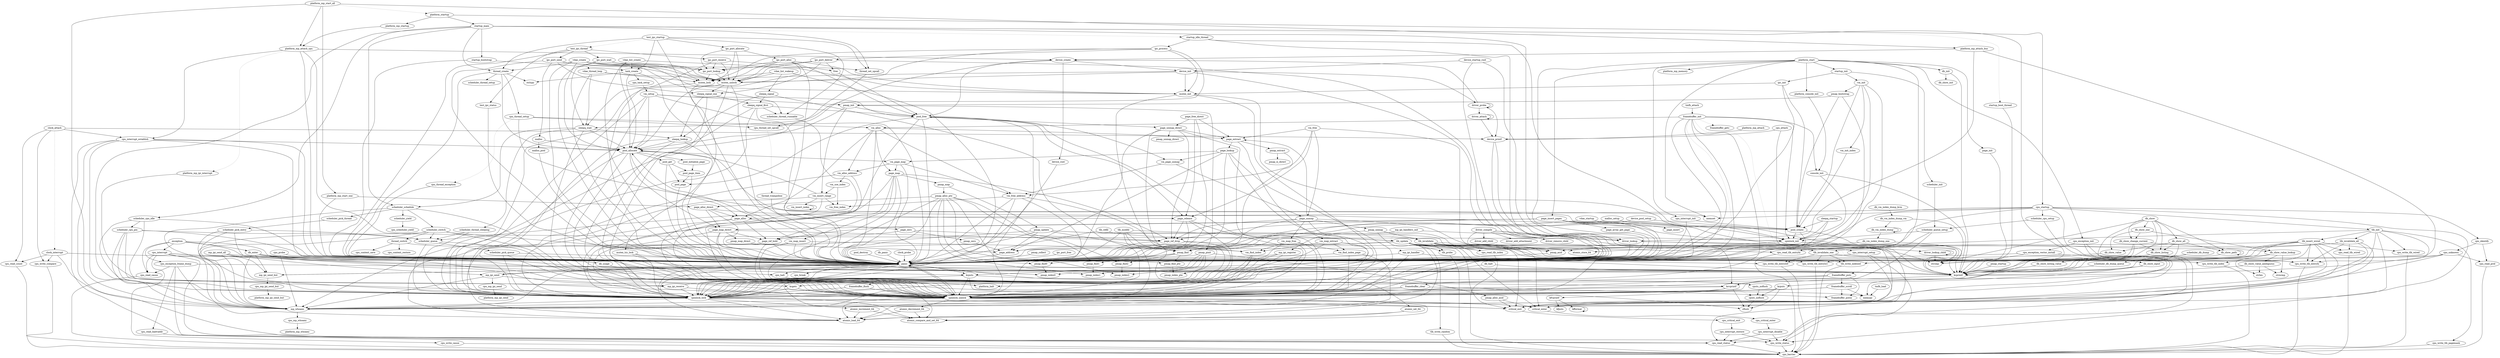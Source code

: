digraph callgraph {
"pmap_zero" -> "page_address" [style=solid];
"mp_ipi_receive" -> "panic" [style=solid];
"mp_ipi_receive" -> "spinlock_lock" [style=solid];
"mp_ipi_receive" -> "spinlock_unlock" [style=solid];
"kfformat" -> "kfformat" [style=solid];
"vm_init_index" -> "pool_create" [style=solid];
"db_show_one" -> "db_show_change_current" [style=solid];
"db_show_one" -> "db_show_value" [style=solid];
"db_show_one" -> "db_show_value_lookup" [style=solid];
"platform_console_init" -> "console_init" [style=solid];
"db_vm_index_dump_one" -> "page_address" [style=solid];
"db_vm_index_dump_one" -> "kcprintf" [style=solid];
"page_insert_pages" -> "page_ref_drop" [style=solid];
"page_insert_pages" -> "page_ref_hold" [style=solid];
"page_insert_pages" -> "spinlock_unlock" [style=solid];
"page_insert_pages" -> "page_array_get_page" [style=solid];
"page_insert_pages" -> "panic" [style=solid];
"page_insert_pages" -> "spinlock_lock" [style=solid];
"page_insert_pages" -> "page_insert" [style=solid];
"page_insert_pages" -> "kcprintf" [style=solid];
"page_insert_pages" -> "page_map_direct" [style=solid];
"driver_lookup_child" -> "driver_lookup_child" [style=solid];
"driver_lookup_child" -> "strcmp" [style=solid];
"framebuffer_putc" -> "spinlock_lock" [style=solid];
"framebuffer_putc" -> "spinlock_unlock" [style=solid];
"framebuffer_putc" -> "framebuffer_scroll" [style=solid];
"framebuffer_putc" -> "framebuffer_putxy" [style=solid];
"cpu_exception_init" -> "cpu_exception_vector_install" [style=solid];
"cpu_exception_init" -> "cpu_read_status" [style=solid];
"cpu_exception_init" -> "cpu_write_status" [style=solid];
"pool_allocate" -> "spinlock_unlock" [style=solid];
"pool_allocate" -> "pool_initialize_page" [style=solid];
"pool_allocate" -> "page_alloc" [style=solid];
"pool_allocate" -> "panic" [style=solid];
"pool_allocate" -> "vm_page_map" [style=solid];
"pool_allocate" -> "spinlock_lock" [style=solid];
"pool_allocate" -> "pool_get" [style=solid];
"pool_allocate" -> "page_map_direct" [style=solid];
"page_free_direct" -> "page_release" [style=solid];
"page_free_direct" -> "page_extract" [style=solid];
"page_free_direct" -> "panic" [style=solid];
"page_free_direct" -> "page_unmap_direct" [style=solid];
"cpu_mp_ipi_send" -> "platform_mp_ipi_send" [style=solid];
"kcputs" -> "spinlock_lock" [style=solid];
"kcputs" -> "cflush" [style=solid];
"kcputs" -> "spinlock_unlock" [style=solid];
"kcputs" -> "cputs_noflush" [style=solid];
"page_map_direct" -> "page_ref_drop" [style=solid];
"page_map_direct" -> "page_ref_hold" [style=solid];
"page_map_direct" -> "panic" [style=solid];
"page_map_direct" -> "spinlock_lock" [style=solid];
"page_map_direct" -> "spinlock_unlock" [style=solid];
"page_map_direct" -> "pmap_map_direct" [style=solid];
"pool_create" -> "spinlock_init" [style=solid];
"pool_create" -> "kcprintf" [style=solid];
"pool_create" -> "panic" [style=solid];
"malloc" -> "malloc_pool" [style=solid];
"malloc" -> "pool_allocate" [style=solid];
"vm_map_insert" -> "pool_allocate" [style=solid];
"vm_map_insert" -> "panic" [style=solid];
"vm_map_insert" -> "spinlock_lock" [style=solid];
"vm_map_insert" -> "spinlock_unlock" [style=solid];
"vm_map_insert" -> "vm_find_index" [style=solid];
"platform_mp_startup" -> "platform_mp_attach_cpu" [style=solid];
"thread_trampoline" -> "panic" [style=solid];
"page_ref_drop" -> "panic" [style=solid];
"page_ref_drop" -> "spinlock_lock" [style=solid];
"page_ref_drop" -> "spinlock_unlock" [style=solid];
"page_lookup" -> "page_address" [style=solid];
"page_lookup" -> "vm_page_unmap" [style=solid];
"page_lookup" -> "spinlock_unlock" [style=solid];
"page_lookup" -> "panic" [style=solid];
"page_lookup" -> "vm_page_map" [style=solid];
"page_lookup" -> "spinlock_lock" [style=solid];
"page_extract" -> "vm_map_extract" [style=solid];
"page_extract" -> "pmap_extract" [style=solid];
"page_extract" -> "page_lookup" [style=solid];
"pmap_collect" -> "panic" [style=solid];
"scheduler_pick_entry" -> "spinlock_lock" [style=solid];
"scheduler_pick_entry" -> "scheduler_queue" [style=solid];
"scheduler_pick_entry" -> "mp_whoami" [style=solid];
"scheduler_pick_entry" -> "spinlock_unlock" [style=solid];
"pmap_map" -> "pmap_alloc_pte" [style=solid];
"pmap_map" -> "pmap_update" [style=solid];
"scheduler_cpu_setup" -> "scheduler_queue_setup" [style=solid];
"scheduler_cpu_setup" -> "mp_whoami" [style=solid];
"vm_setup" -> "pool_allocate" [style=solid];
"vm_setup" -> "spinlock_init" [style=solid];
"vm_setup" -> "spinlock_lock" [style=solid];
"vm_setup" -> "spinlock_unlock" [style=solid];
"vm_setup" -> "pool_free" [style=solid];
"vm_setup" -> "pmap_init" [style=solid];
"cputc_noflush" -> "cflush" [style=solid];
"tmfb_load" -> "memcpy" [style=solid];
"ipc_port_lookup" -> "mutex_lock" [style=solid];
"ipc_port_lookup" -> "mutex_unlock" [style=solid];
"pmap_alloc_asid" -> "critical_exit" [style=solid];
"pmap_alloc_asid" -> "critical_enter" [style=solid];
"cpu_probe" -> "mp_whoami" [style=solid];
"cpu_probe" -> "panic" [style=solid];
"sleepq_signal_one" -> "sleepq_lookup" [style=solid];
"sleepq_signal_one" -> "spinlock_unlock" [style=solid];
"sleepq_signal_one" -> "sleepq_signal_first" [style=solid];
"tlb_init" -> "cpu_write_tlb_entryhi" [style=solid];
"tlb_init" -> "tlb_invalidate_all" [style=solid];
"tlb_init" -> "pmap_asid" [style=solid];
"tlb_init" -> "tlb_insert_wired" [style=solid];
"tlb_init" -> "cpu_write_tlb_wired" [style=solid];
"tlb_init" -> "cpu_write_tlb_pagemask" [style=solid];
"tlb_init" -> "critical_enter" [style=solid];
"tlb_init" -> "critical_exit" [style=solid];
"vm_page_map" -> "vm_free_address" [style=solid];
"vm_page_map" -> "vm_alloc_address" [style=solid];
"vm_page_map" -> "page_map" [style=solid];
"vm_page_map" -> "panic" [style=solid];
"thread_switch" -> "cpu_context_restore" [style=solid];
"thread_switch" -> "cpu_context_save" [style=solid];
"thread_switch" -> "panic" [style=solid];
"critical_enter" -> "cpu_critical_enter" [style=solid];
"tlb_modify" -> "pmap_find" [style=solid];
"tlb_modify" -> "atomic_set_64" [style=solid];
"tlb_modify" -> "tlb_update" [style=solid];
"tlb_modify" -> "panic" [style=solid];
"tlb_modify" -> "atomic_load_64" [style=solid];
"pmap_update" -> "pmap_find" [style=solid];
"pmap_update" -> "page_address" [style=solid];
"pmap_update" -> "panic" [style=solid];
"pmap_update" -> "atomic_load_64" [style=solid];
"pmap_update" -> "tlb_invalidate" [style=solid];
"pmap_update" -> "atomic_store_64" [style=solid];
"scheduler_switch" -> "panic" [style=solid];
"scheduler_switch" -> "scheduler_queue" [style=solid];
"scheduler_switch" -> "atomic_load_64" [style=solid];
"scheduler_switch" -> "mp_whoami" [style=solid];
"scheduler_switch" -> "thread_switch" [style=solid];
"scheduler_switch" -> "spinlock_unlock" [style=solid];
"page_alloc_direct" -> "page_release" [style=solid];
"page_alloc_direct" -> "page_alloc" [style=solid];
"page_alloc_direct" -> "panic" [style=solid];
"page_alloc_direct" -> "page_map_direct" [style=solid];
"mutex_init" -> "spinlock_lock" [style=solid];
"mutex_init" -> "spinlock_init" [style=solid];
"mutex_init" -> "spinlock_unlock" [style=solid];
"vm_page_unmap" -> "vm_free_address" [style=solid];
"vm_page_unmap" -> "page_unmap" [style=solid];
"platform_start" -> "page_init" [style=solid];
"platform_start" -> "db_init" [style=solid];
"platform_start" -> "startup_init" [style=solid];
"platform_start" -> "cpu_interrupt_init" [style=solid];
"platform_start" -> "platform_console_init" [style=solid];
"platform_start" -> "memset" [style=solid];
"platform_start" -> "page_insert_pages" [style=solid];
"platform_start" -> "cpu_exception_init" [style=solid];
"platform_start" -> "panic" [style=solid];
"platform_start" -> "kcputs" [style=solid];
"platform_start" -> "platform_mp_memory" [style=solid];
"mp_whoami" -> "cpu_mp_whoami" [style=solid];
"vdae_create" -> "mutex_init" [style=solid];
"vdae_create" -> "mutex_unlock" [style=solid];
"vdae_create" -> "scheduler_thread_runnable" [style=solid];
"vdae_create" -> "mutex_lock" [style=solid];
"vdae_create" -> "thread_create" [style=solid];
"vdae_create" -> "thread_set_upcall" [style=solid];
"vdae_create" -> "panic" [style=solid];
"vdae_create" -> "pool_allocate" [style=solid];
"vdae_create" -> "vdae_thread_loop" [style=dotted];
"platform_mp_start_all" -> "mp_whoami" [style=solid];
"platform_mp_start_all" -> "platform_startup" [style=dotted];
"platform_mp_start_all" -> "platform_mp_attach_cpu" [style=solid];
"platform_mp_start_all" -> "platform_mp_start_one" [style=solid];
"platform_mp_start_all" -> "platform_mp_attach_bus" [style=solid];
"driver_compile" -> "driver_add_child" [style=solid];
"driver_compile" -> "driver_lookup" [style=solid];
"driver_compile" -> "driver_add_attachment" [style=solid];
"driver_compile" -> "strcmp" [style=solid];
"driver_compile" -> "panic" [style=solid];
"driver_compile" -> "driver_remove_child" [style=solid];
"cpu_interrupt_establish" -> "pool_allocate" [style=solid];
"cpu_interrupt_establish" -> "panic" [style=solid];
"cpu_interrupt_establish" -> "mp_whoami" [style=solid];
"cpu_interrupt_establish" -> "cpu_write_status" [style=solid];
"cpu_interrupt_establish" -> "cpu_read_status" [style=solid];
"cpu_interrupt_establish" -> "kcprintf" [style=solid];
"vdae_list_wakeup" -> "mutex_lock" [style=solid];
"vdae_list_wakeup" -> "sleepq_signal" [style=solid];
"vdae_list_wakeup" -> "mutex_unlock" [style=solid];
"vdae_list_wakeup" -> "panic" [style=solid];
"kcputc" -> "spinlock_lock" [style=solid];
"kcputc" -> "cflush" [style=solid];
"kcputc" -> "cputc_noflush" [style=solid];
"kcputc" -> "spinlock_unlock" [style=solid];
"cpu_read_tlb_wired" -> "cpu_barrier" [style=solid];
"device_printf" -> "kcvprintf" [style=solid];
"device_printf" -> "kcprintf" [style=solid];
"vm_insert_index" -> "vm_insert_index" [style=solid];
"test_ipc_status" -> "kcprintf" [style=solid];
"framebuffer_scroll" -> "spinlock_lock" [style=solid];
"framebuffer_scroll" -> "spinlock_unlock" [style=solid];
"framebuffer_scroll" -> "memcpy" [style=solid];
"framebuffer_scroll" -> "framebuffer_putxy" [style=solid];
"clock_interrupt" -> "cpu_read_count" [style=solid];
"clock_interrupt" -> "panic" [style=solid];
"clock_interrupt" -> "cpu_write_compare" [style=solid];
"clock_interrupt" -> "mp_whoami" [style=solid];
"driver_lookup" -> "driver_lookup_child" [style=solid];
"driver_lookup" -> "strcmp" [style=solid];
"driver_lookup" -> "panic" [style=solid];
"db_show_value_lookup" -> "strlen" [style=solid];
"db_show_value_lookup" -> "strcmp" [style=solid];
"db_show_value_lookup" -> "db_show_value_ambiguous" [style=solid];
"db_show_value_lookup" -> "strncmp" [style=solid];
"test_ipc_startup" -> "scheduler_thread_runnable" [style=solid];
"test_ipc_startup" -> "thread_create" [style=solid];
"test_ipc_startup" -> "thread_set_upcall" [style=solid];
"test_ipc_startup" -> "task_create" [style=solid];
"test_ipc_startup" -> "test_ipc_thread" [style=dotted];
"test_ipc_startup" -> "panic" [style=solid];
"test_ipc_startup" -> "ipc_port_allocate" [style=solid];
"page_array_get_page" -> "panic" [style=solid];
"platform_mp_attach_cpu" -> "platform_mp_ipi_interrupt" [style=dotted];
"platform_mp_attach_cpu" -> "cpu_interrupt_establish" [style=solid];
"platform_mp_attach_cpu" -> "device_create" [style=solid];
"platform_mp_attach_cpu" -> "panic" [style=solid];
"platform_mp_attach_cpu" -> "driver_lookup" [style=solid];
"mp_ipi_handler" -> "mp_whoami" [style=solid];
"mp_ipi_handler" -> "panic" [style=solid];
"mp_ipi_handler" -> "kcprintf" [style=solid];
"page_alloc" -> "spinlock_lock" [style=solid];
"page_alloc" -> "page_zero" [style=solid];
"page_alloc" -> "spinlock_unlock" [style=solid];
"page_alloc" -> "page_ref_hold" [style=solid];
"device_create" -> "device_root" [style=solid];
"device_create" -> "device_init" [style=solid];
"device_create" -> "pool_free" [style=solid];
"device_create" -> "pool_allocate" [style=solid];
"atomic_decrement_64" -> "atomic_load_64" [style=solid];
"atomic_decrement_64" -> "atomic_compare_and_set_64" [style=solid];
"vm_free" -> "vm_free_address" [style=solid];
"vm_free" -> "page_release" [style=solid];
"vm_free" -> "page_unmap" [style=solid];
"vm_free" -> "panic" [style=solid];
"vm_free" -> "page_extract" [style=solid];
"cpu_critical_exit" -> "cpu_interrupt_restore" [style=solid];
"vdae_list_create" -> "task_create" [style=solid];
"vdae_list_create" -> "mutex_init" [style=solid];
"vdae_list_create" -> "panic" [style=solid];
"vdae_list_create" -> "pool_allocate" [style=solid];
"vdae_startup" -> "panic" [style=solid];
"vdae_startup" -> "pool_create" [style=solid];
"tlb_insert_wired" -> "cpu_write_tlb_entryhi" [style=solid];
"tlb_insert_wired" -> "pmap_asid" [style=solid];
"tlb_insert_wired" -> "cpu_read_tlb_wired" [style=solid];
"tlb_insert_wired" -> "cpu_write_tlb_wired" [style=solid];
"tlb_insert_wired" -> "cpu_write_tlb_entrylo1" [style=solid];
"tlb_insert_wired" -> "tlb_write_indexed" [style=solid];
"tlb_insert_wired" -> "critical_enter" [style=solid];
"tlb_insert_wired" -> "critical_exit" [style=solid];
"tlb_insert_wired" -> "cpu_write_tlb_index" [style=solid];
"tlb_insert_wired" -> "cpu_write_tlb_entrylo0" [style=solid];
"cpu_read_tlb_entryhi" -> "cpu_barrier" [style=solid];
"pmap_init" -> "pool_free" [style=solid];
"pmap_init" -> "vm_insert_range" [style=solid];
"pmap_init" -> "pmap_pinit" [style=solid];
"pmap_init" -> "pool_allocate" [style=solid];
"scheduler_pick_thread" -> "scheduler_pick_entry" [style=solid];
"pmap_find2" -> "pmap_index2" [style=solid];
"db_show_change_current" -> "db_show_value_lookup" [style=solid];
"db_show_change_current" -> "db_show_listing" [style=solid];
"db_show_change_current" -> "strcmp" [style=solid];
"db_show_change_current" -> "kcprintf" [style=solid];
"mp_ipi_handlers_init" -> "mp_ipi_handler" [style=dotted];
"mp_ipi_handlers_init" -> "spinlock_init" [style=solid];
"mp_ipi_handlers_init" -> "mp_ipi_register" [style=solid];
"scheduler_queue" -> "spinlock_lock" [style=solid];
"scheduler_queue" -> "spinlock_unlock" [style=solid];
"scheduler_queue" -> "scheduler_pick_queue" [style=solid];
"ipc_init" -> "mutex_init" [style=solid];
"ipc_init" -> "panic" [style=solid];
"ipc_init" -> "pool_create" [style=solid];
"ipc_port_free" -> "panic" [style=solid];
"pmap_pinit" -> "pmap_alloc_asid" [style=solid];
"pmap_pinit" -> "pmap_index1" [style=solid];
"pmap_pinit" -> "pmap_index_pte" [style=solid];
"pmap_pinit" -> "pmap_index2" [style=solid];
"pmap_pinit" -> "panic" [style=solid];
"pmap_pinit" -> "pmap_index0" [style=solid];
"db_usage" -> "kcprintf" [style=solid];
"cpu_write_cause" -> "cpu_barrier" [style=solid];
"scheduler_queue_setup" -> "spinlock_lock" [style=solid];
"scheduler_queue_setup" -> "spinlock_init" [style=solid];
"scheduler_queue_setup" -> "spinlock_unlock" [style=solid];
"vm_alloc" -> "vm_free_address" [style=solid];
"vm_alloc" -> "page_alloc" [style=solid];
"vm_alloc" -> "page_extract" [style=solid];
"vm_alloc" -> "panic" [style=solid];
"vm_alloc" -> "vm_alloc_address" [style=solid];
"vm_alloc" -> "page_map" [style=solid];
"cpu_interrupt" -> "mp_whoami" [style=solid];
"cpu_interrupt" -> "cpu_write_cause" [style=solid];
"cpu_interrupt" -> "panic" [style=solid];
"cpu_interrupt" -> "cpu_read_status" [style=solid];
"cpu_interrupt" -> "cpu_read_cause" [style=solid];
"cpu_interrupt" -> "kcprintf" [style=solid];
"atomic_increment_64" -> "atomic_load_64" [style=solid];
"atomic_increment_64" -> "atomic_compare_and_set_64" [style=solid];
"tlb_invalidate_one" -> "cpu_write_tlb_entryhi" [style=solid];
"tlb_invalidate_one" -> "cpu_write_tlb_entrylo1" [style=solid];
"tlb_invalidate_one" -> "tlb_write_indexed" [style=solid];
"tlb_invalidate_one" -> "cpu_write_tlb_index" [style=solid];
"tlb_invalidate_one" -> "cpu_write_tlb_entrylo0" [style=solid];
"cpu_interrupt_disable" -> "cpu_write_status" [style=solid];
"cpu_interrupt_disable" -> "cpu_read_status" [style=solid];
"sleepq_startup" -> "panic" [style=solid];
"sleepq_startup" -> "spinlock_init" [style=solid];
"sleepq_startup" -> "pool_create" [style=solid];
"tlb_refill" -> "tlb_update" [style=solid];
"tlb_refill" -> "panic" [style=solid];
"db_vm_index_dump_vm" -> "db_vm_index_dump" [style=solid];
"db_vm_index_dump_vm" -> "kcprintf" [style=solid];
"cpu_interrupt_init" -> "panic" [style=solid];
"cpu_interrupt_init" -> "pool_create" [style=solid];
"vm_alloc_address" -> "spinlock_lock" [style=solid];
"vm_alloc_address" -> "spinlock_unlock" [style=solid];
"vm_alloc_address" -> "vm_use_index" [style=solid];
"cpu_critical_enter" -> "cpu_interrupt_disable" [style=solid];
"spinlock_unlock" -> "mp_whoami" [style=solid];
"spinlock_unlock" -> "atomic_compare_and_set_64" [style=solid];
"spinlock_unlock" -> "atomic_decrement_64" [style=solid];
"spinlock_unlock" -> "panic" [style=solid];
"spinlock_unlock" -> "atomic_load_64" [style=solid];
"spinlock_unlock" -> "critical_exit" [style=solid];
"spinlock_unlock" -> "critical_enter" [style=solid];
"ipc_port_send" -> "mutex_lock" [style=solid];
"ipc_port_send" -> "sleepq_signal_one" [style=solid];
"ipc_port_send" -> "mutex_unlock" [style=solid];
"ipc_port_send" -> "panic" [style=solid];
"ipc_port_send" -> "ipc_port_lookup" [style=solid];
"ipc_port_send" -> "malloc" [style=solid];
"kcvprintf" -> "spinlock_lock" [style=solid];
"kcvprintf" -> "cflush" [style=solid];
"kcvprintf" -> "cputc_noflush" [style=dotted];
"kcvprintf" -> "spinlock_unlock" [style=solid];
"kcvprintf" -> "kfvprintf" [style=solid];
"malloc_pool" -> "panic" [style=solid];
"kcgetc" -> "spinlock_lock" [style=solid];
"kcgetc" -> "spinlock_unlock" [style=solid];
"cpu_thread_setup" -> "cpu_thread_set_upcall" [style=solid];
"cpu_thread_setup" -> "cpu_thread_exception" [style=dotted];
"cpu_thread_setup" -> "vm_alloc" [style=solid];
"cpu_thread_setup" -> "memset" [style=solid];
"mp_ipi_send_but" -> "cpu_mp_ipi_send_but" [style=solid];
"mp_ipi_send_but" -> "panic" [style=solid];
"cpu_attach" -> "device_printf" [style=solid];
"cpu_attach" -> "cpu_interrupt_setup" [style=solid];
"mp_ipi_register" -> "panic" [style=solid];
"mp_ipi_register" -> "spinlock_lock" [style=solid];
"mp_ipi_register" -> "spinlock_unlock" [style=solid];
"db_show_input" -> "kcgetc" [style=solid];
"db_show_input" -> "kcputc" [style=solid];
"db_show_input" -> "kcprintf" [style=solid];
"malloc_setup" -> "panic" [style=solid];
"malloc_setup" -> "pool_create" [style=solid];
"page_map" -> "vm_map_insert" [style=solid];
"page_map" -> "page_ref_drop" [style=solid];
"page_map" -> "page_ref_hold" [style=solid];
"page_map" -> "panic" [style=solid];
"page_map" -> "pmap_map" [style=solid];
"page_map" -> "spinlock_lock" [style=solid];
"page_map" -> "spinlock_unlock" [style=solid];
"cpu_read_prid" -> "cpu_barrier" [style=solid];
"cpu_read_status" -> "cpu_barrier" [style=solid];
"cpu_write_status" -> "cpu_barrier" [style=solid];
"ipc_port_alloc" -> "mutex_lock" [style=solid];
"ipc_port_alloc" -> "mutex_init" [style=solid];
"ipc_port_alloc" -> "panic" [style=solid];
"ipc_port_alloc" -> "pool_allocate" [style=solid];
"ipc_port_alloc" -> "mutex_unlock" [style=solid];
"ipc_port_alloc" -> "pool_free" [style=solid];
"ipc_port_alloc" -> "ipc_port_lookup" [style=solid];
"cpu_read_tlb_index" -> "cpu_barrier" [style=solid];
"framebuffer_clear" -> "spinlock_lock" [style=solid];
"framebuffer_clear" -> "spinlock_unlock" [style=solid];
"framebuffer_clear" -> "framebuffer_putxy" [style=solid];
"db_show" -> "db_show_change_current" [style=solid];
"db_show" -> "db_show_path" [style=solid];
"db_show" -> "db_show_all" [style=solid];
"db_show" -> "db_show_one" [style=solid];
"db_show" -> "strcmp" [style=solid];
"db_show" -> "db_show_input" [style=solid];
"db_show" -> "db_show_listing" [style=solid];
"db_show" -> "kcprintf" [style=solid];
"cpu_startup" -> "page_alloc" [style=solid];
"cpu_startup" -> "cpu_identify" [style=solid];
"cpu_startup" -> "page_address" [style=solid];
"cpu_startup" -> "tlb_init" [style=solid];
"cpu_startup" -> "panic" [style=solid];
"cpu_startup" -> "scheduler_cpu_setup" [style=solid];
"cpu_startup" -> "mp_whoami" [style=solid];
"cpu_startup" -> "memset" [style=solid];
"cpu_startup" -> "cpu_write_status" [style=solid];
"pool_free" -> "page_release" [style=solid];
"pool_free" -> "vm_page_unmap" [style=solid];
"pool_free" -> "spinlock_unlock" [style=solid];
"pool_free" -> "page_unmap_direct" [style=solid];
"pool_free" -> "panic" [style=solid];
"pool_free" -> "spinlock_lock" [style=solid];
"pool_free" -> "pool_page" [style=solid];
"kfvprintf" -> "kfformat" [style=solid];
"kfvprintf" -> "kfputs" [style=solid];
"cpu_mp_ipi_send_but" -> "platform_mp_ipi_send_but" [style=solid];
"scheduler_thread_sleeping" -> "spinlock_lock" [style=solid];
"scheduler_thread_sleeping" -> "scheduler_queue" [style=solid];
"db_vm_index_dump_kvm" -> "db_vm_index_dump_vm" [style=solid];
"sleepq_signal_first" -> "scheduler_thread_runnable" [style=solid];
"sleepq_signal_first" -> "panic" [style=solid];
"sleepq_signal_first" -> "atomic_load_64" [style=solid];
"sleepq_signal_first" -> "mp_whoami" [style=solid];
"sleepq_signal_first" -> "pool_free" [style=solid];
"task_create" -> "cpu_task_setup" [style=solid];
"task_create" -> "panic" [style=solid];
"task_create" -> "pool_allocate" [style=solid];
"task_create" -> "strlcpy" [style=solid];
"pmap_bootstrap" -> "panic" [style=solid];
"pmap_bootstrap" -> "pmap_init" [style=solid];
"pmap_bootstrap" -> "pool_create" [style=solid];
"cpu_read_count" -> "cpu_barrier" [style=solid];
"db_init" -> "db_show_init" [style=solid];
"db_init" -> "kcprintf" [style=solid];
"cpu_halt" -> "platform_halt" [style=solid];
"tlb_invalidate" -> "cpu_write_tlb_entryhi" [style=solid];
"tlb_invalidate" -> "tlb_probe" [style=solid];
"tlb_invalidate" -> "critical_exit" [style=solid];
"tlb_invalidate" -> "cpu_read_tlb_index" [style=solid];
"tlb_invalidate" -> "critical_enter" [style=solid];
"tlb_invalidate" -> "tlb_invalidate_one" [style=solid];
"tlb_invalidate" -> "pmap_asid" [style=solid];
"vm_use_index" -> "vm_free_index" [style=solid];
"vm_use_index" -> "vm_insert_range" [style=solid];
"cpu_task_setup" -> "vm_setup" [style=solid];
"cpu_interrupt_setup" -> "panic" [style=solid];
"cpu_interrupt_setup" -> "cpu_read_status" [style=solid];
"cpu_interrupt_setup" -> "cpu_write_status" [style=solid];
"mp_ipi_send_all" -> "mp_ipi_send_but" [style=solid];
"mp_ipi_send_all" -> "panic" [style=solid];
"mp_ipi_send_all" -> "mp_whoami" [style=solid];
"mp_ipi_send_all" -> "mp_ipi_send" [style=solid];
"pmap_find1" -> "pmap_index1" [style=solid];
"cpu_write_tlb_wired" -> "cpu_barrier" [style=solid];
"scheduler_db_dump_queue" -> "kcprintf" [style=solid];
"cpu_write_tlb_entrylo0" -> "cpu_barrier" [style=solid];
"db_show_value_ambiguous" -> "strlen" [style=solid];
"db_show_value_ambiguous" -> "strncmp" [style=solid];
"db_show_value_ambiguous" -> "kcprintf" [style=solid];
"cpu_mp_whoami" -> "platform_mp_whoami" [style=solid];
"mutex_try_lock" -> "panic" [style=solid];
"mutex_try_lock" -> "spinlock_lock" [style=solid];
"mutex_try_lock" -> "spinlock_unlock" [style=solid];
"pmap_alloc_pte" -> "pmap_index1" [style=solid];
"pmap_alloc_pte" -> "page_alloc_direct" [style=solid];
"pmap_alloc_pte" -> "pmap_find_pte" [style=solid];
"pmap_alloc_pte" -> "pmap_find0" [style=solid];
"pmap_alloc_pte" -> "pmap_find2" [style=solid];
"pmap_alloc_pte" -> "pmap_index2" [style=solid];
"pmap_alloc_pte" -> "panic" [style=solid];
"pmap_alloc_pte" -> "pmap_find1" [style=solid];
"pmap_alloc_pte" -> "pmap_index0" [style=solid];
"scheduler_pick_queue" -> "panic" [style=solid];
"scheduler_pick_queue" -> "spinlock_lock" [style=solid];
"scheduler_pick_queue" -> "spinlock_unlock" [style=solid];
"page_unmap_direct" -> "page_ref_drop" [style=solid];
"page_unmap_direct" -> "pmap_unmap_direct" [style=solid];
"page_unmap_direct" -> "page_extract" [style=solid];
"page_unmap_direct" -> "panic" [style=solid];
"page_unmap_direct" -> "spinlock_lock" [style=solid];
"page_unmap_direct" -> "spinlock_unlock" [style=solid];
"device_startup_root" -> "panic" [style=solid];
"device_startup_root" -> "device_init" [style=solid];
"device_startup_root" -> "driver_lookup" [style=solid];
"framebuffer_init" -> "framebuffer_getc" [style=dotted];
"framebuffer_init" -> "console_init" [style=solid];
"framebuffer_init" -> "vm_alloc" [style=solid];
"framebuffer_init" -> "framebuffer_clear" [style=solid];
"framebuffer_init" -> "framebuffer_putc" [style=dotted];
"framebuffer_init" -> "panic" [style=solid];
"framebuffer_init" -> "spinlock_lock" [style=solid];
"framebuffer_init" -> "spinlock_init" [style=solid];
"framebuffer_init" -> "spinlock_unlock" [style=solid];
"framebuffer_init" -> "framebuffer_flush" [style=dotted];
"cpu_exception_vector_install" -> "memcpy" [style=solid];
"cpu_exception_vector_install" -> "kcprintf" [style=solid];
"cpu_exception_vector_install" -> "panic" [style=solid];
"pool_get" -> "panic" [style=solid];
"pool_get" -> "pool_page_item" [style=solid];
"pool_get" -> "pool_page" [style=solid];
"tlb_write_indexed" -> "cpu_barrier" [style=solid];
"clock_attach" -> "device_printf" [style=solid];
"clock_attach" -> "cpu_write_compare" [style=solid];
"clock_attach" -> "clock_interrupt" [style=dotted];
"clock_attach" -> "cpu_interrupt_establish" [style=solid];
"clock_attach" -> "cpu_read_count" [style=solid];
"vm_find_index" -> "spinlock_lock" [style=solid];
"vm_find_index" -> "spinlock_unlock" [style=solid];
"vdae_thread_loop" -> "mutex_lock" [style=solid];
"vdae_thread_loop" -> "mutex_unlock" [style=solid];
"vdae_thread_loop" -> "panic" [style=solid];
"vdae_thread_loop" -> "sleepq_wait" [style=solid];
"platform_mp_ipi_interrupt" -> "mp_ipi_receive" [style=solid];
"page_init" -> "kcprintf" [style=solid];
"startup_init" -> "ipc_init" [style=solid];
"startup_init" -> "scheduler_init" [style=solid];
"startup_init" -> "vm_init" [style=solid];
"startup_main" -> "startup_boot_thread" [style=dotted];
"startup_main" -> "scheduler_cpu_idle" [style=solid];
"startup_main" -> "thread_create" [style=solid];
"startup_main" -> "thread_set_upcall" [style=solid];
"startup_main" -> "panic" [style=solid];
"startup_main" -> "spinlock_lock" [style=solid];
"startup_main" -> "startup_bootstrap" [style=solid];
"startup_main" -> "spinlock_unlock" [style=solid];
"startup_main" -> "startup_idle_thread" [style=dotted];
"startup_main" -> "scheduler_schedule" [style=solid];
"pool_page_item" -> "panic" [style=solid];
"pool_page_item" -> "pool_page" [style=solid];
"platform_mp_attach_bus" -> "device_create" [style=solid];
"platform_mp_attach_bus" -> "panic" [style=solid];
"platform_mp_attach_bus" -> "driver_lookup" [style=solid];
"vm_free_address" -> "panic" [style=solid];
"vm_free_address" -> "spinlock_lock" [style=solid];
"vm_free_address" -> "spinlock_unlock" [style=solid];
"vm_free_address" -> "vm_free_index" [style=solid];
"vm_free_address" -> "vm_find_index" [style=solid];
"scheduler_cpu_idle" -> "panic" [style=solid];
"scheduler_cpu_idle" -> "spinlock_lock" [style=solid];
"scheduler_cpu_idle" -> "spinlock_unlock" [style=solid];
"scheduler_cpu_idle" -> "scheduler_cpu_pin" [style=solid];
"thread_create" -> "cpu_thread_setup" [style=solid];
"thread_create" -> "scheduler_thread_setup" [style=solid];
"thread_create" -> "pool_allocate" [style=solid];
"thread_create" -> "panic" [style=solid];
"thread_create" -> "strlcpy" [style=solid];
"vm_map_extract" -> "spinlock_lock" [style=solid];
"vm_map_extract" -> "vm_find_index_page" [style=solid];
"vm_map_extract" -> "spinlock_unlock" [style=solid];
"vm_map_extract" -> "vm_find_index" [style=solid];
"cpu_exception_frame_dump" -> "mp_whoami" [style=solid];
"cpu_exception_frame_dump" -> "cpu_read_badvaddr" [style=solid];
"cpu_exception_frame_dump" -> "cpu_read_status" [style=solid];
"cpu_exception_frame_dump" -> "cpu_read_cause" [style=solid];
"cpu_exception_frame_dump" -> "kcprintf" [style=solid];
"platform_mp_attach" -> "device_printf" [style=solid];
"kcprintf" -> "kcvprintf" [style=solid];
"vm_find_index_page" -> "atomic_load_64" [style=solid];
"vm_find_index_page" -> "mp_whoami" [style=solid];
"vm_find_index_page" -> "panic" [style=solid];
"page_ref_hold" -> "panic" [style=solid];
"page_ref_hold" -> "spinlock_lock" [style=solid];
"page_ref_hold" -> "spinlock_unlock" [style=solid];
"sleepq_signal" -> "sleepq_lookup" [style=solid];
"sleepq_signal" -> "spinlock_unlock" [style=solid];
"sleepq_signal" -> "sleepq_signal_first" [style=solid];
"mutex_unlock" -> "sleepq_signal_one" [style=solid];
"mutex_unlock" -> "panic" [style=solid];
"mutex_unlock" -> "spinlock_lock" [style=solid];
"mutex_unlock" -> "spinlock_unlock" [style=solid];
"pmap_unmap" -> "pmap_find" [style=solid];
"pmap_unmap" -> "tlb_invalidate" [style=solid];
"pmap_unmap" -> "atomic_load_64" [style=solid];
"pmap_unmap" -> "atomic_store_64" [style=solid];
"free" -> "pool_free" [style=solid];
"startup_idle_thread" -> "mp_whoami" [style=solid];
"startup_idle_thread" -> "ipc_process" [style=solid];
"startup_idle_thread" -> "kcprintf" [style=solid];
"tmfb_attach" -> "framebuffer_init" [style=solid];
"pmap_asid" -> "panic" [style=solid];
"test_ipc_thread" -> "test_ipc_status" [style=solid];
"test_ipc_thread" -> "panic" [style=solid];
"test_ipc_thread" -> "ipc_port_receive" [style=solid];
"test_ipc_thread" -> "ipc_port_send" [style=solid];
"test_ipc_thread" -> "ipc_port_wait" [style=solid];
"panic" -> "cpu_halt" [style=solid];
"panic" -> "mp_whoami" [style=solid];
"panic" -> "spinlock_unlock" [style=solid];
"panic" -> "atomic_compare_and_set_64" [style=solid];
"panic" -> "kcvprintf" [style=solid];
"panic" -> "cpu_break" [style=solid];
"panic" -> "mp_ipi_send_but" [style=solid];
"panic" -> "panic" [style=solid];
"panic" -> "spinlock_lock" [style=solid];
"panic" -> "atomic_load_64" [style=solid];
"panic" -> "mp_ipi_send" [style=solid];
"panic" -> "kcputs" [style=solid];
"panic" -> "kcprintf" [style=solid];
"startup_bootstrap" -> "task_create" [style=solid];
"startup_bootstrap" -> "panic" [style=solid];
"scheduler_db_dump" -> "scheduler_db_dump_queue" [style=solid];
"scheduler_db_dump" -> "kcprintf" [style=solid];
"cpu_read_badvaddr" -> "cpu_barrier" [style=solid];
"db_enter" -> "kcgetc" [style=solid];
"db_enter" -> "mp_ipi_send_but" [style=solid];
"db_enter" -> "cpu_halt" [style=solid];
"db_enter" -> "mp_whoami" [style=solid];
"db_enter" -> "db_usage" [style=solid];
"db_enter" -> "kcprintf" [style=solid];
"pool_page" -> "panic" [style=solid];
"pmap_find" -> "pmap_find1" [style=solid];
"pmap_find" -> "pmap_find_pte" [style=solid];
"pmap_find" -> "pmap_find0" [style=solid];
"pmap_find" -> "pmap_find2" [style=solid];
"page_zero" -> "pmap_zero" [style=solid];
"page_zero" -> "page_ref_drop" [style=solid];
"page_zero" -> "page_ref_hold" [style=solid];
"console_init" -> "spinlock_init" [style=solid];
"console_init" -> "kcprintf" [style=solid];
"pool_destroy" -> "panic" [style=solid];
"pmap_find_pte" -> "pmap_index_pte" [style=solid];
"pmap_find0" -> "pmap_index0" [style=solid];
"tlb_probe" -> "cpu_barrier" [style=solid];
"db_show_value" -> "panic" [style=solid];
"db_panic" -> "panic" [style=solid];
"sleepq_wait" -> "scheduler_thread_sleeping" [style=solid];
"sleepq_wait" -> "sleepq_lookup" [style=solid];
"sleepq_wait" -> "spinlock_unlock" [style=solid];
"sleepq_wait" -> "scheduler_schedule" [style=solid];
"sleepq_wait" -> "pool_allocate" [style=solid];
"scheduler_cpu_pin" -> "panic" [style=solid];
"scheduler_cpu_pin" -> "spinlock_lock" [style=solid];
"scheduler_cpu_pin" -> "scheduler_queue" [style=solid];
"scheduler_cpu_pin" -> "mp_whoami" [style=solid];
"scheduler_cpu_pin" -> "spinlock_unlock" [style=solid];
"scheduler_schedule" -> "spinlock_lock" [style=solid];
"scheduler_schedule" -> "spinlock_unlock" [style=solid];
"scheduler_schedule" -> "scheduler_switch" [style=solid];
"scheduler_schedule" -> "scheduler_pick_thread" [style=solid];
"scheduler_schedule" -> "scheduler_yield" [style=solid];
"pmap_startup" -> "kcprintf" [style=solid];
"cpu_identify" -> "cpu_unknown" [style=solid];
"cpu_identify" -> "cpu_read_prid" [style=solid];
"page_unmap" -> "page_ref_drop" [style=solid];
"page_unmap" -> "vm_map_free" [style=solid];
"page_unmap" -> "page_extract" [style=solid];
"page_unmap" -> "panic" [style=solid];
"page_unmap" -> "pmap_unmap" [style=solid];
"page_unmap" -> "spinlock_lock" [style=solid];
"page_unmap" -> "spinlock_unlock" [style=solid];
"cpu_thread_exception" -> "panic" [style=solid];
"cpu_write_tlb_entrylo1" -> "cpu_barrier" [style=solid];
"device_pool_setup" -> "panic" [style=solid];
"device_pool_setup" -> "pool_create" [style=solid];
"vm_insert_range" -> "spinlock_lock" [style=solid];
"vm_insert_range" -> "vm_insert_index" [style=solid];
"vm_insert_range" -> "spinlock_unlock" [style=solid];
"vm_insert_range" -> "vm_free_index" [style=solid];
"vm_insert_range" -> "pool_allocate" [style=solid];
"tlb_invalidate_all" -> "cpu_write_tlb_entryhi" [style=solid];
"tlb_invalidate_all" -> "cpu_read_tlb_entryhi" [style=solid];
"tlb_invalidate_all" -> "critical_exit" [style=solid];
"tlb_invalidate_all" -> "critical_enter" [style=solid];
"tlb_invalidate_all" -> "tlb_invalidate_one" [style=solid];
"tlb_invalidate_all" -> "cpu_read_tlb_wired" [style=solid];
"page_address" -> "panic" [style=solid];
"driver_attach" -> "device_printf" [style=solid];
"driver_attach" -> "driver_attach" [style=solid];
"db_show_path" -> "db_show_path" [style=solid];
"db_show_path" -> "kcprintf" [style=solid];
"db_show_all" -> "db_show_value" [style=solid];
"db_show_all" -> "db_show_path" [style=solid];
"db_show_all" -> "db_show_listing" [style=solid];
"db_show_all" -> "kcprintf" [style=solid];
"platform_startup" -> "startup_main" [style=solid];
"platform_startup" -> "platform_mp_startup" [style=solid];
"platform_startup" -> "cpu_startup" [style=solid];
"db_halt" -> "platform_halt" [style=solid];
"db_halt" -> "kcprintf" [style=solid];
"pool_initialize_page" -> "pool_page_item" [style=solid];
"db_vm_index_dump" -> "db_vm_index_dump_one" [style=solid];
"db_vm_index_dump" -> "db_vm_index_dump" [style=solid];
"scheduler_yield" -> "cpu_scheduler_yield" [style=solid];
"scheduler_thread_runnable" -> "scheduler_queue" [style=solid];
"pmap_extract" -> "pmap_find" [style=solid];
"pmap_extract" -> "pmap_is_direct" [style=solid];
"clock_probe" -> "panic" [style=solid];
"spinlock_lock" -> "atomic_load_64" [style=solid];
"spinlock_lock" -> "atomic_increment_64" [style=solid];
"spinlock_lock" -> "mp_whoami" [style=solid];
"spinlock_lock" -> "atomic_compare_and_set_64" [style=solid];
"spinlock_lock" -> "critical_exit" [style=solid];
"spinlock_lock" -> "critical_enter" [style=solid];
"ipc_port_receive" -> "mutex_unlock" [style=solid];
"ipc_port_receive" -> "panic" [style=solid];
"ipc_port_receive" -> "free" [style=solid];
"ipc_port_receive" -> "ipc_port_lookup" [style=solid];
"scheduler_init" -> "scheduler_queue_setup" [style=solid];
"ipc_port_wait" -> "mutex_unlock" [style=solid];
"ipc_port_wait" -> "panic" [style=solid];
"ipc_port_wait" -> "sleepq_wait" [style=solid];
"ipc_port_wait" -> "ipc_port_lookup" [style=solid];
"page_release" -> "page_ref_drop" [style=solid];
"page_release" -> "panic" [style=solid];
"page_release" -> "spinlock_lock" [style=solid];
"page_release" -> "spinlock_unlock" [style=solid];
"platform_mp_start_one" -> "page_alloc_direct" [style=solid];
"platform_mp_start_one" -> "panic" [style=solid];
"cpu_write_compare" -> "cpu_barrier" [style=solid];
"vm_init" -> "pmap_bootstrap" [style=solid];
"vm_init" -> "panic" [style=solid];
"vm_init" -> "vm_init_index" [style=solid];
"vm_init" -> "spinlock_init" [style=solid];
"vm_init" -> "pool_create" [style=solid];
"device_root" -> "panic" [style=solid];
"startup_boot_thread" -> "kcprintf" [style=solid];
"db_show_listing_value" -> "kcprintf" [style=solid];
"vm_map_free" -> "spinlock_lock" [style=solid];
"vm_map_free" -> "vm_find_index_page" [style=solid];
"vm_map_free" -> "pool_free" [style=solid];
"vm_map_free" -> "spinlock_unlock" [style=solid];
"vm_map_free" -> "vm_find_index" [style=solid];
"ipc_port_deliver" -> "sleepq_signal_one" [style=solid];
"ipc_port_deliver" -> "mutex_unlock" [style=solid];
"ipc_port_deliver" -> "panic" [style=solid];
"ipc_port_deliver" -> "free" [style=solid];
"ipc_port_deliver" -> "ipc_port_lookup" [style=solid];
"cpu_interrupt_restore" -> "cpu_write_status" [style=solid];
"cpu_interrupt_restore" -> "cpu_read_status" [style=solid];
"sleepq_lookup" -> "pool_allocate" [style=solid];
"sleepq_lookup" -> "spinlock_lock" [style=solid];
"sleepq_lookup" -> "spinlock_init" [style=solid];
"sleepq_lookup" -> "spinlock_unlock" [style=solid];
"cpu_write_tlb_pagemask" -> "cpu_barrier" [style=solid];
"device_init" -> "mutex_lock" [style=solid];
"device_init" -> "driver_probe" [style=solid];
"device_init" -> "mutex_init" [style=solid];
"device_init" -> "mutex_unlock" [style=solid];
"device_init" -> "panic" [style=solid];
"cpu_write_tlb_index" -> "cpu_barrier" [style=solid];
"mp_ipi_send" -> "mp_ipi_receive" [style=solid];
"mp_ipi_send" -> "mp_whoami" [style=solid];
"mp_ipi_send" -> "cpu_mp_ipi_send" [style=solid];
"mp_ipi_send" -> "panic" [style=solid];
"cpu_write_tlb_entryhi" -> "cpu_barrier" [style=solid];
"driver_probe" -> "device_printf" [style=solid];
"driver_probe" -> "driver_probe" [style=solid];
"driver_probe" -> "driver_attach" [style=solid];
"driver_probe" -> "device_create" [style=solid];
"cputs_noflush" -> "cputc_noflush" [style=solid];
"tlb_update" -> "cpu_write_tlb_entryhi" [style=solid];
"tlb_update" -> "pmap_find" [style=solid];
"tlb_update" -> "tlb_write_random" [style=solid];
"tlb_update" -> "cpu_read_tlb_index" [style=solid];
"tlb_update" -> "pmap_asid" [style=solid];
"tlb_update" -> "panic" [style=solid];
"tlb_update" -> "cpu_write_tlb_entrylo1" [style=solid];
"tlb_update" -> "tlb_probe" [style=solid];
"tlb_update" -> "tlb_write_indexed" [style=solid];
"tlb_update" -> "cpu_read_tlb_entryhi" [style=solid];
"tlb_update" -> "critical_exit" [style=solid];
"tlb_update" -> "critical_enter" [style=solid];
"tlb_update" -> "cpu_write_tlb_entrylo0" [style=solid];
"ipc_port_allocate" -> "ipc_port_alloc" [style=solid];
"ipc_port_allocate" -> "mutex_lock" [style=solid];
"ipc_port_allocate" -> "ipc_port_lookup" [style=solid];
"ipc_port_allocate" -> "mutex_unlock" [style=solid];
"cpu_unknown" -> "panic" [style=solid];
"cpu_unknown" -> "mp_whoami" [style=solid];
"cpu_unknown" -> "cpu_read_prid" [style=solid];
"cpu_unknown" -> "kcprintf" [style=solid];
"pmap_map_direct" -> "page_address" [style=solid];
"mutex_lock" -> "sleepq_wait" [style=solid];
"mutex_lock" -> "mutex_try_lock" [style=solid];
"atomic_set_64" -> "atomic_load_64" [style=solid];
"atomic_set_64" -> "atomic_compare_and_set_64" [style=solid];
"tlb_write_random" -> "cpu_barrier" [style=solid];
"thread_set_upcall" -> "cpu_thread_set_upcall" [style=solid];
"ipc_process" -> "mutex_lock" [style=solid];
"ipc_process" -> "mutex_init" [style=solid];
"ipc_process" -> "mutex_unlock" [style=solid];
"ipc_process" -> "ipc_port_deliver" [style=solid];
"ipc_process" -> "sleepq_wait" [style=solid];
"spinlock_init" -> "critical_exit" [style=solid];
"spinlock_init" -> "critical_enter" [style=solid];
"spinlock_init" -> "atomic_store_64" [style=solid];
"cpu_thread_set_upcall" -> "thread_trampoline" [style=dotted];
"exception" -> "cpu_exception_frame_dump" [style=solid];
"exception" -> "db_enter" [style=solid];
"exception" -> "cpu_interrupt" [style=solid];
"exception" -> "memcpy" [style=solid];
"exception" -> "kcputs" [style=solid];
"exception" -> "cpu_read_cause" [style=solid];
"framebuffer_flush" -> "spinlock_lock" [style=solid];
"framebuffer_flush" -> "spinlock_unlock" [style=solid];
"critical_exit" -> "cpu_critical_exit" [style=solid];
"cpu_read_cause" -> "cpu_barrier" [style=solid];
"db_show_listing" -> "db_show_listing_value" [style=solid];
"db_show_listing" -> "kcprintf" [style=solid];

}
